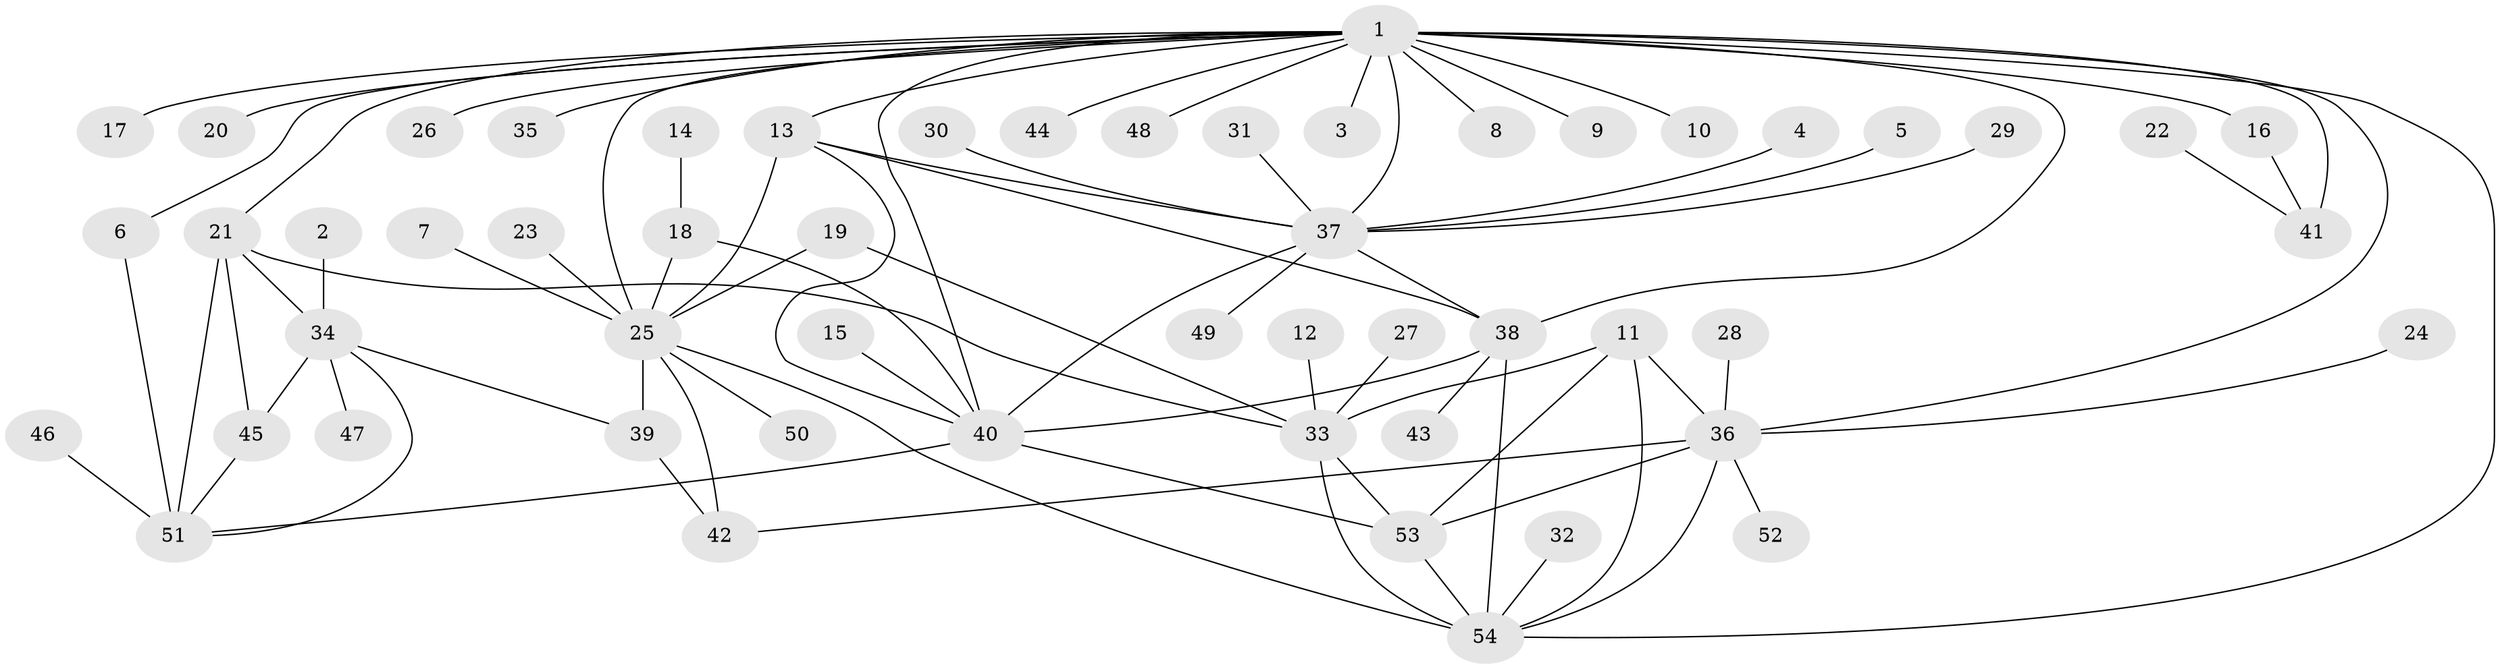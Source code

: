 // original degree distribution, {11: 0.019417475728155338, 9: 0.04854368932038835, 7: 0.04854368932038835, 6: 0.038834951456310676, 5: 0.06796116504854369, 8: 0.019417475728155338, 10: 0.019417475728155338, 1: 0.5825242718446602, 3: 0.02912621359223301, 2: 0.11650485436893204, 4: 0.009708737864077669}
// Generated by graph-tools (version 1.1) at 2025/26/03/09/25 03:26:41]
// undirected, 54 vertices, 81 edges
graph export_dot {
graph [start="1"]
  node [color=gray90,style=filled];
  1;
  2;
  3;
  4;
  5;
  6;
  7;
  8;
  9;
  10;
  11;
  12;
  13;
  14;
  15;
  16;
  17;
  18;
  19;
  20;
  21;
  22;
  23;
  24;
  25;
  26;
  27;
  28;
  29;
  30;
  31;
  32;
  33;
  34;
  35;
  36;
  37;
  38;
  39;
  40;
  41;
  42;
  43;
  44;
  45;
  46;
  47;
  48;
  49;
  50;
  51;
  52;
  53;
  54;
  1 -- 3 [weight=1.0];
  1 -- 6 [weight=1.0];
  1 -- 8 [weight=1.0];
  1 -- 9 [weight=1.0];
  1 -- 10 [weight=1.0];
  1 -- 13 [weight=1.0];
  1 -- 16 [weight=3.0];
  1 -- 17 [weight=1.0];
  1 -- 20 [weight=1.0];
  1 -- 21 [weight=1.0];
  1 -- 25 [weight=2.0];
  1 -- 26 [weight=1.0];
  1 -- 35 [weight=1.0];
  1 -- 36 [weight=1.0];
  1 -- 37 [weight=1.0];
  1 -- 38 [weight=1.0];
  1 -- 40 [weight=1.0];
  1 -- 41 [weight=3.0];
  1 -- 44 [weight=1.0];
  1 -- 48 [weight=1.0];
  1 -- 54 [weight=1.0];
  2 -- 34 [weight=1.0];
  4 -- 37 [weight=1.0];
  5 -- 37 [weight=1.0];
  6 -- 51 [weight=1.0];
  7 -- 25 [weight=1.0];
  11 -- 33 [weight=1.0];
  11 -- 36 [weight=1.0];
  11 -- 53 [weight=1.0];
  11 -- 54 [weight=2.0];
  12 -- 33 [weight=1.0];
  13 -- 25 [weight=1.0];
  13 -- 37 [weight=1.0];
  13 -- 38 [weight=1.0];
  13 -- 40 [weight=1.0];
  14 -- 18 [weight=1.0];
  15 -- 40 [weight=1.0];
  16 -- 41 [weight=1.0];
  18 -- 25 [weight=1.0];
  18 -- 40 [weight=1.0];
  19 -- 25 [weight=1.0];
  19 -- 33 [weight=1.0];
  21 -- 33 [weight=1.0];
  21 -- 34 [weight=2.0];
  21 -- 45 [weight=2.0];
  21 -- 51 [weight=2.0];
  22 -- 41 [weight=1.0];
  23 -- 25 [weight=1.0];
  24 -- 36 [weight=1.0];
  25 -- 39 [weight=4.0];
  25 -- 42 [weight=2.0];
  25 -- 50 [weight=1.0];
  25 -- 54 [weight=1.0];
  27 -- 33 [weight=1.0];
  28 -- 36 [weight=1.0];
  29 -- 37 [weight=1.0];
  30 -- 37 [weight=1.0];
  31 -- 37 [weight=1.0];
  32 -- 54 [weight=1.0];
  33 -- 53 [weight=1.0];
  33 -- 54 [weight=2.0];
  34 -- 39 [weight=1.0];
  34 -- 45 [weight=1.0];
  34 -- 47 [weight=1.0];
  34 -- 51 [weight=1.0];
  36 -- 42 [weight=1.0];
  36 -- 52 [weight=1.0];
  36 -- 53 [weight=1.0];
  36 -- 54 [weight=1.0];
  37 -- 38 [weight=1.0];
  37 -- 40 [weight=1.0];
  37 -- 49 [weight=1.0];
  38 -- 40 [weight=1.0];
  38 -- 43 [weight=1.0];
  38 -- 54 [weight=1.0];
  39 -- 42 [weight=2.0];
  40 -- 51 [weight=1.0];
  40 -- 53 [weight=1.0];
  45 -- 51 [weight=1.0];
  46 -- 51 [weight=1.0];
  53 -- 54 [weight=2.0];
}
